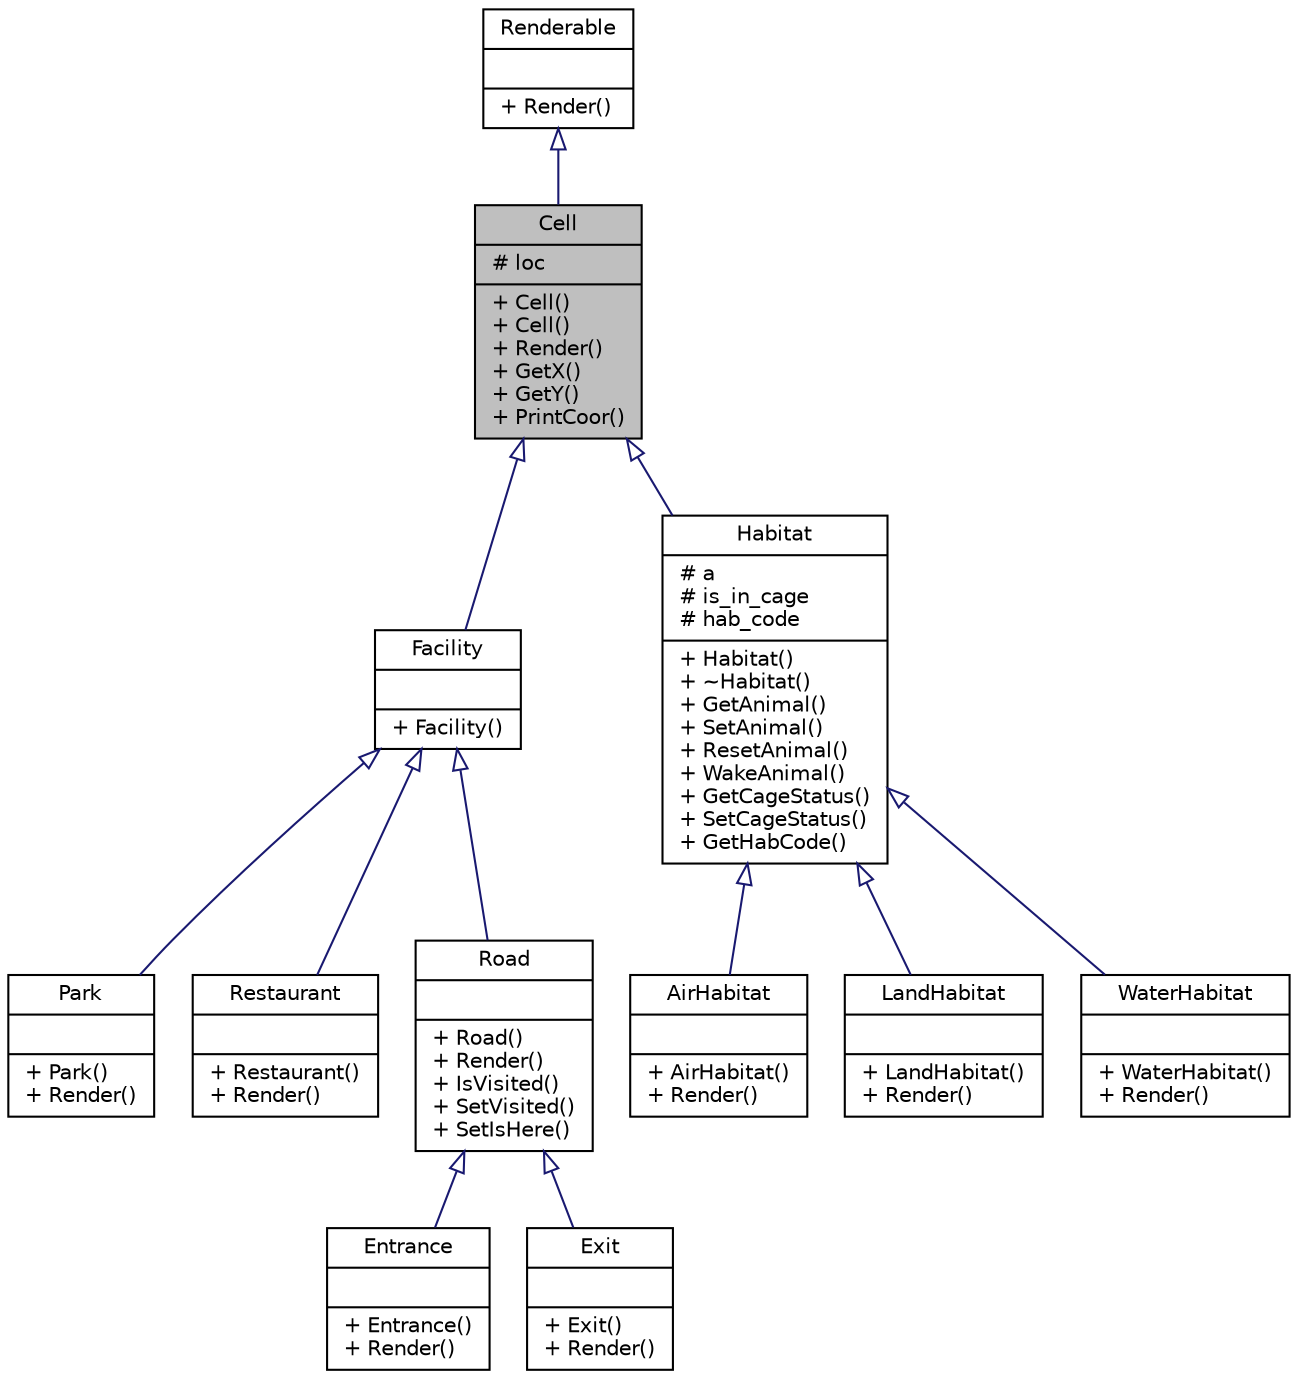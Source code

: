 digraph "Cell"
{
  edge [fontname="Helvetica",fontsize="10",labelfontname="Helvetica",labelfontsize="10"];
  node [fontname="Helvetica",fontsize="10",shape=record];
  Node1 [label="{Cell\n|# loc\l|+ Cell()\l+ Cell()\l+ Render()\l+ GetX()\l+ GetY()\l+ PrintCoor()\l}",height=0.2,width=0.4,color="black", fillcolor="grey75", style="filled", fontcolor="black"];
  Node2 -> Node1 [dir="back",color="midnightblue",fontsize="10",style="solid",arrowtail="onormal"];
  Node2 [label="{Renderable\n||+ Render()\l}",height=0.2,width=0.4,color="black", fillcolor="white", style="filled",URL="$classRenderable.html"];
  Node1 -> Node3 [dir="back",color="midnightblue",fontsize="10",style="solid",arrowtail="onormal"];
  Node3 [label="{Facility\n||+ Facility()\l}",height=0.2,width=0.4,color="black", fillcolor="white", style="filled",URL="$classFacility.html"];
  Node3 -> Node4 [dir="back",color="midnightblue",fontsize="10",style="solid",arrowtail="onormal"];
  Node4 [label="{Park\n||+ Park()\l+ Render()\l}",height=0.2,width=0.4,color="black", fillcolor="white", style="filled",URL="$classPark.html"];
  Node3 -> Node5 [dir="back",color="midnightblue",fontsize="10",style="solid",arrowtail="onormal"];
  Node5 [label="{Restaurant\n||+ Restaurant()\l+ Render()\l}",height=0.2,width=0.4,color="black", fillcolor="white", style="filled",URL="$classRestaurant.html"];
  Node3 -> Node6 [dir="back",color="midnightblue",fontsize="10",style="solid",arrowtail="onormal"];
  Node6 [label="{Road\n||+ Road()\l+ Render()\l+ IsVisited()\l+ SetVisited()\l+ SetIsHere()\l}",height=0.2,width=0.4,color="black", fillcolor="white", style="filled",URL="$classRoad.html"];
  Node6 -> Node7 [dir="back",color="midnightblue",fontsize="10",style="solid",arrowtail="onormal"];
  Node7 [label="{Entrance\n||+ Entrance()\l+ Render()\l}",height=0.2,width=0.4,color="black", fillcolor="white", style="filled",URL="$classEntrance.html"];
  Node6 -> Node8 [dir="back",color="midnightblue",fontsize="10",style="solid",arrowtail="onormal"];
  Node8 [label="{Exit\n||+ Exit()\l+ Render()\l}",height=0.2,width=0.4,color="black", fillcolor="white", style="filled",URL="$classExit.html"];
  Node1 -> Node9 [dir="back",color="midnightblue",fontsize="10",style="solid",arrowtail="onormal"];
  Node9 [label="{Habitat\n|# a\l# is_in_cage\l# hab_code\l|+ Habitat()\l+ ~Habitat()\l+ GetAnimal()\l+ SetAnimal()\l+ ResetAnimal()\l+ WakeAnimal()\l+ GetCageStatus()\l+ SetCageStatus()\l+ GetHabCode()\l}",height=0.2,width=0.4,color="black", fillcolor="white", style="filled",URL="$classHabitat.html"];
  Node9 -> Node10 [dir="back",color="midnightblue",fontsize="10",style="solid",arrowtail="onormal"];
  Node10 [label="{AirHabitat\n||+ AirHabitat()\l+ Render()\l}",height=0.2,width=0.4,color="black", fillcolor="white", style="filled",URL="$classAirHabitat.html"];
  Node9 -> Node11 [dir="back",color="midnightblue",fontsize="10",style="solid",arrowtail="onormal"];
  Node11 [label="{LandHabitat\n||+ LandHabitat()\l+ Render()\l}",height=0.2,width=0.4,color="black", fillcolor="white", style="filled",URL="$classLandHabitat.html"];
  Node9 -> Node12 [dir="back",color="midnightblue",fontsize="10",style="solid",arrowtail="onormal"];
  Node12 [label="{WaterHabitat\n||+ WaterHabitat()\l+ Render()\l}",height=0.2,width=0.4,color="black", fillcolor="white", style="filled",URL="$classWaterHabitat.html"];
}
